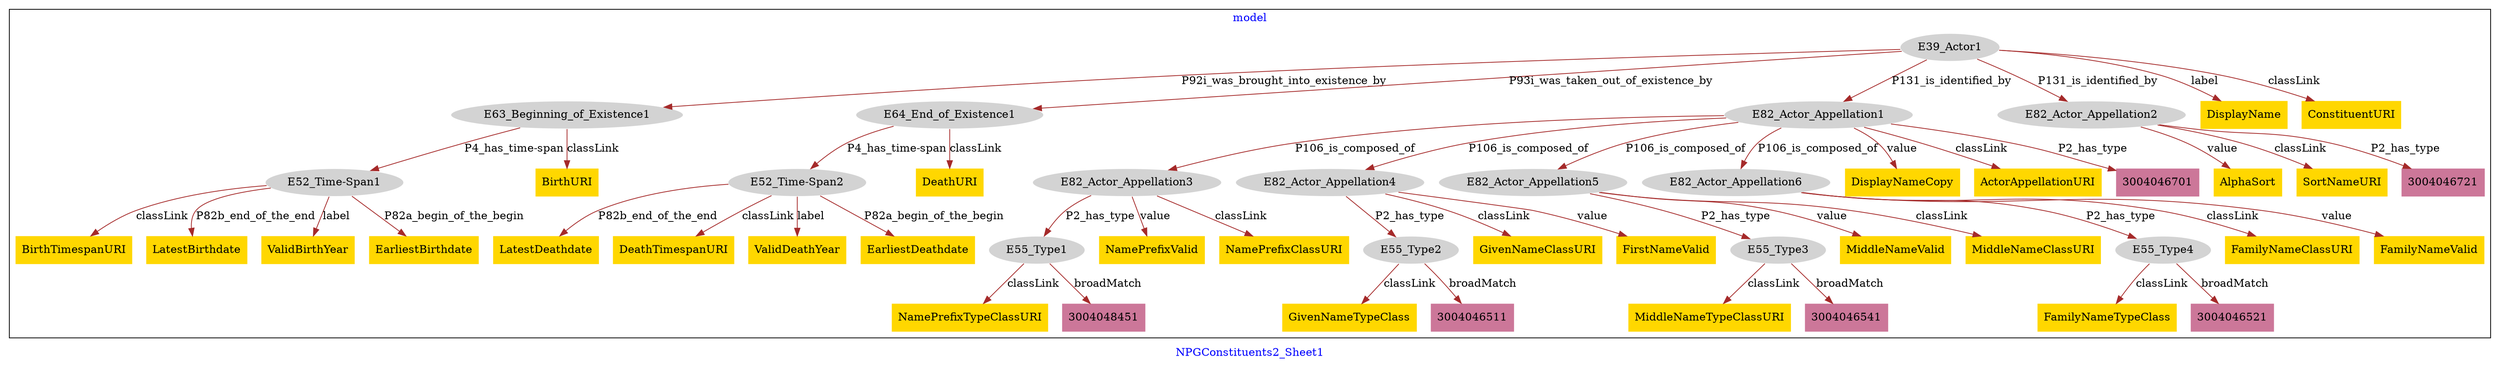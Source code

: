digraph n0 {
fontcolor="blue"
remincross="true"
label="NPGConstituents2_Sheet1"
subgraph cluster {
label="model"
n2[style="filled",color="white",fillcolor="lightgray",label="E39_Actor1"];
n3[style="filled",color="white",fillcolor="lightgray",label="E63_Beginning_of_Existence1"];
n4[style="filled",color="white",fillcolor="lightgray",label="E64_End_of_Existence1"];
n5[style="filled",color="white",fillcolor="lightgray",label="E82_Actor_Appellation1"];
n6[style="filled",color="white",fillcolor="lightgray",label="E82_Actor_Appellation2"];
n7[style="filled",color="white",fillcolor="lightgray",label="E52_Time-Span1"];
n8[style="filled",color="white",fillcolor="lightgray",label="E52_Time-Span2"];
n9[style="filled",color="white",fillcolor="lightgray",label="E82_Actor_Appellation3"];
n10[style="filled",color="white",fillcolor="lightgray",label="E82_Actor_Appellation4"];
n11[style="filled",color="white",fillcolor="lightgray",label="E82_Actor_Appellation5"];
n12[style="filled",color="white",fillcolor="lightgray",label="E82_Actor_Appellation6"];
n13[style="filled",color="white",fillcolor="lightgray",label="E55_Type1"];
n14[style="filled",color="white",fillcolor="lightgray",label="E55_Type2"];
n15[style="filled",color="white",fillcolor="lightgray",label="E55_Type3"];
n16[style="filled",color="white",fillcolor="lightgray",label="E55_Type4"];
n17[shape="plaintext",style="filled",fillcolor="gold",label="DisplayName"];
n18[shape="plaintext",style="filled",fillcolor="gold",label="DisplayNameCopy"];
n19[shape="plaintext",style="filled",fillcolor="gold",label="GivenNameTypeClass"];
n20[shape="plaintext",style="filled",fillcolor="gold",label="NamePrefixValid"];
n21[shape="plaintext",style="filled",fillcolor="gold",label="AlphaSort"];
n22[shape="plaintext",style="filled",fillcolor="gold",label="MiddleNameValid"];
n23[shape="plaintext",style="filled",fillcolor="gold",label="NamePrefixClassURI"];
n24[shape="plaintext",style="filled",fillcolor="gold",label="FamilyNameTypeClass"];
n25[shape="plaintext",style="filled",fillcolor="gold",label="LatestDeathdate"];
n26[shape="plaintext",style="filled",fillcolor="gold",label="NamePrefixTypeClassURI"];
n27[shape="plaintext",style="filled",fillcolor="gold",label="ConstituentURI"];
n28[shape="plaintext",style="filled",fillcolor="gold",label="SortNameURI"];
n29[shape="plaintext",style="filled",fillcolor="gold",label="GivenNameClassURI"];
n30[shape="plaintext",style="filled",fillcolor="gold",label="FamilyNameClassURI"];
n31[shape="plaintext",style="filled",fillcolor="gold",label="FamilyNameValid"];
n32[shape="plaintext",style="filled",fillcolor="gold",label="MiddleNameClassURI"];
n33[shape="plaintext",style="filled",fillcolor="gold",label="DeathTimespanURI"];
n34[shape="plaintext",style="filled",fillcolor="gold",label="FirstNameValid"];
n35[shape="plaintext",style="filled",fillcolor="gold",label="MiddleNameTypeClassURI"];
n36[shape="plaintext",style="filled",fillcolor="gold",label="ValidDeathYear"];
n37[shape="plaintext",style="filled",fillcolor="gold",label="BirthTimespanURI"];
n38[shape="plaintext",style="filled",fillcolor="gold",label="LatestBirthdate"];
n39[shape="plaintext",style="filled",fillcolor="gold",label="BirthURI"];
n40[shape="plaintext",style="filled",fillcolor="gold",label="ValidBirthYear"];
n41[shape="plaintext",style="filled",fillcolor="gold",label="ActorAppellationURI"];
n42[shape="plaintext",style="filled",fillcolor="gold",label="EarliestBirthdate"];
n43[shape="plaintext",style="filled",fillcolor="gold",label="DeathURI"];
n44[shape="plaintext",style="filled",fillcolor="gold",label="EarliestDeathdate"];
n45[shape="plaintext",style="filled",fillcolor="#CC7799",label="3004046701"];
n46[shape="plaintext",style="filled",fillcolor="#CC7799",label="3004046511"];
n47[shape="plaintext",style="filled",fillcolor="#CC7799",label="3004048451"];
n48[shape="plaintext",style="filled",fillcolor="#CC7799",label="3004046521"];
n49[shape="plaintext",style="filled",fillcolor="#CC7799",label="3004046541"];
n50[shape="plaintext",style="filled",fillcolor="#CC7799",label="3004046721"];
}
n2 -> n3[color="brown",fontcolor="black",label="P92i_was_brought_into_existence_by"]
n2 -> n4[color="brown",fontcolor="black",label="P93i_was_taken_out_of_existence_by"]
n2 -> n5[color="brown",fontcolor="black",label="P131_is_identified_by"]
n2 -> n6[color="brown",fontcolor="black",label="P131_is_identified_by"]
n3 -> n7[color="brown",fontcolor="black",label="P4_has_time-span"]
n4 -> n8[color="brown",fontcolor="black",label="P4_has_time-span"]
n5 -> n9[color="brown",fontcolor="black",label="P106_is_composed_of"]
n5 -> n10[color="brown",fontcolor="black",label="P106_is_composed_of"]
n5 -> n11[color="brown",fontcolor="black",label="P106_is_composed_of"]
n5 -> n12[color="brown",fontcolor="black",label="P106_is_composed_of"]
n9 -> n13[color="brown",fontcolor="black",label="P2_has_type"]
n10 -> n14[color="brown",fontcolor="black",label="P2_has_type"]
n11 -> n15[color="brown",fontcolor="black",label="P2_has_type"]
n12 -> n16[color="brown",fontcolor="black",label="P2_has_type"]
n2 -> n17[color="brown",fontcolor="black",label="label"]
n5 -> n18[color="brown",fontcolor="black",label="value"]
n14 -> n19[color="brown",fontcolor="black",label="classLink"]
n9 -> n20[color="brown",fontcolor="black",label="value"]
n6 -> n21[color="brown",fontcolor="black",label="value"]
n11 -> n22[color="brown",fontcolor="black",label="value"]
n9 -> n23[color="brown",fontcolor="black",label="classLink"]
n16 -> n24[color="brown",fontcolor="black",label="classLink"]
n8 -> n25[color="brown",fontcolor="black",label="P82b_end_of_the_end"]
n13 -> n26[color="brown",fontcolor="black",label="classLink"]
n2 -> n27[color="brown",fontcolor="black",label="classLink"]
n6 -> n28[color="brown",fontcolor="black",label="classLink"]
n10 -> n29[color="brown",fontcolor="black",label="classLink"]
n12 -> n30[color="brown",fontcolor="black",label="classLink"]
n12 -> n31[color="brown",fontcolor="black",label="value"]
n11 -> n32[color="brown",fontcolor="black",label="classLink"]
n8 -> n33[color="brown",fontcolor="black",label="classLink"]
n10 -> n34[color="brown",fontcolor="black",label="value"]
n15 -> n35[color="brown",fontcolor="black",label="classLink"]
n8 -> n36[color="brown",fontcolor="black",label="label"]
n7 -> n37[color="brown",fontcolor="black",label="classLink"]
n7 -> n38[color="brown",fontcolor="black",label="P82b_end_of_the_end"]
n3 -> n39[color="brown",fontcolor="black",label="classLink"]
n7 -> n40[color="brown",fontcolor="black",label="label"]
n5 -> n41[color="brown",fontcolor="black",label="classLink"]
n7 -> n42[color="brown",fontcolor="black",label="P82a_begin_of_the_begin"]
n4 -> n43[color="brown",fontcolor="black",label="classLink"]
n8 -> n44[color="brown",fontcolor="black",label="P82a_begin_of_the_begin"]
n5 -> n45[color="brown",fontcolor="black",label="P2_has_type"]
n14 -> n46[color="brown",fontcolor="black",label="broadMatch"]
n13 -> n47[color="brown",fontcolor="black",label="broadMatch"]
n16 -> n48[color="brown",fontcolor="black",label="broadMatch"]
n15 -> n49[color="brown",fontcolor="black",label="broadMatch"]
n6 -> n50[color="brown",fontcolor="black",label="P2_has_type"]
}
